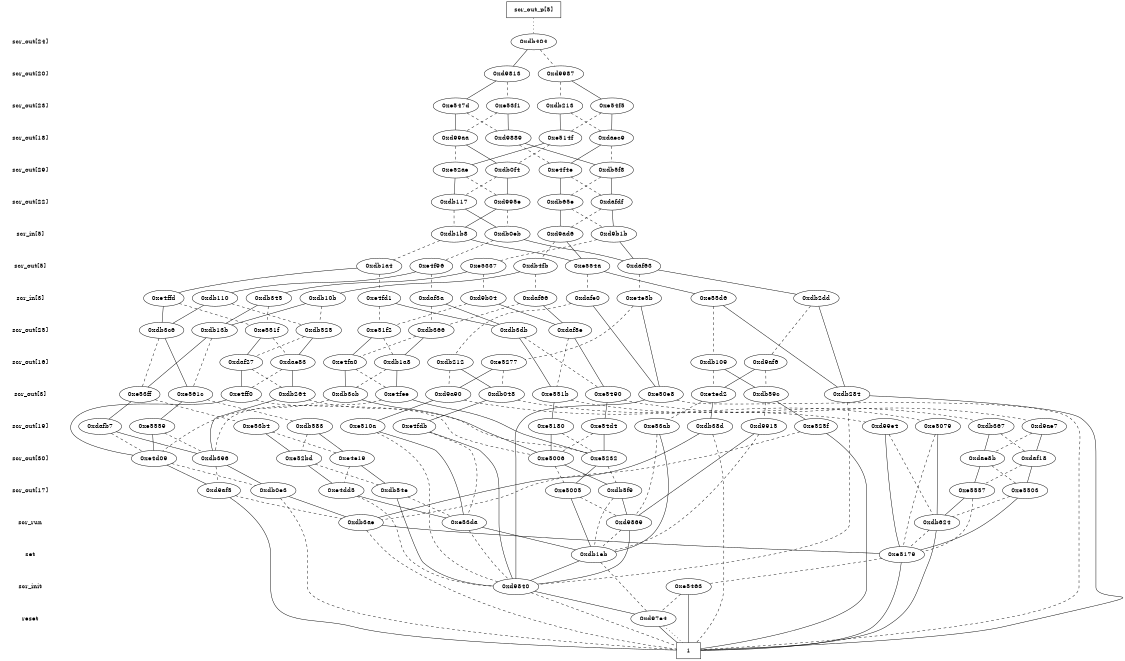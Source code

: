 digraph "DD" {
size = "7.5,10"
center = true;
edge [dir = none];
{ node [shape = plaintext];
  edge [style = invis];
  "CONST NODES" [style = invis];
" scr_out[24] " -> " scr_out[20] " -> " scr_out[23] " -> " scr_out[18] " -> " scr_out[29] " -> " scr_out[22] " -> " scr_in[5] " -> " scr_out[5] " -> " scr_in[3] " -> " scr_out[25] " -> " scr_out[16] " -> " scr_out[3] " -> " scr_out[19] " -> " scr_out[30] " -> " scr_out[17] " -> " scr_run " -> " set " -> " scr_init " -> " reset " -> "CONST NODES"; 
}
{ rank = same; node [shape = box]; edge [style = invis];
"  scr_out_p[5]  "; }
{ rank = same; " scr_out[24] ";
"0xdb404";
}
{ rank = same; " scr_out[20] ";
"0xd9813";
"0xd9987";
}
{ rank = same; " scr_out[23] ";
"0xe547d";
"0xdb213";
"0xe54f5";
"0xe53f1";
}
{ rank = same; " scr_out[18] ";
"0xd9889";
"0xe514f";
"0xd99aa";
"0xdaec9";
}
{ rank = same; " scr_out[29] ";
"0xe52ae";
"0xe4f4e";
"0xdb5f8";
"0xdb0f4";
}
{ rank = same; " scr_out[22] ";
"0xdb65e";
"0xdb117";
"0xdafdf";
"0xd995e";
}
{ rank = same; " scr_in[5] ";
"0xd9ad6";
"0xd9b1b";
"0xdb0eb";
"0xdb1b8";
}
{ rank = same; " scr_out[5] ";
"0xdaf63";
"0xe5337";
"0xdb1a4";
"0xe554a";
"0xdb4fb";
"0xe4f96";
}
{ rank = same; " scr_in[3] ";
"0xdb2dd";
"0xdb10b";
"0xdb110";
"0xd9b04";
"0xe4fd1";
"0xdb345";
"0xe4ffd";
"0xdafe0";
"0xe55d6";
"0xe4e5b";
"0xdaf66";
"0xdaf3a";
}
{ rank = same; " scr_out[25] ";
"0xdb525";
"0xdb366";
"0xdb3c6";
"0xdaf8e";
"0xe51f2";
"0xdb13b";
"0xe551f";
"0xdb3db";
}
{ rank = same; " scr_out[16] ";
"0xdb109";
"0xe4fa0";
"0xe5277";
"0xdae83";
"0xdaf27";
"0xdb212";
"0xdb1a8";
"0xd9af6";
}
{ rank = same; " scr_out[3] ";
"0xd9a90";
"0xe551b";
"0xe53ff";
"0xe4ff0";
"0xdb048";
"0xdb264";
"0xe561c";
"0xe4fee";
"0xe50e8";
"0xe5490";
"0xe4ed2";
"0xdb284";
"0xdb59c";
"0xdb3cb";
}
{ rank = same; " scr_out[19] ";
"0xd99e4";
"0xe525f";
"0xe510a";
"0xe53b4";
"0xd9915";
"0xdb38d";
"0xe5559";
"0xd9ae7";
"0xe54d4";
"0xdafb7";
"0xdb583";
"0xe53ab";
"0xe4fdb";
"0xe5180";
"0xdb367";
"0xe5079";
}
{ rank = same; " scr_out[30] ";
"0xe4e19";
"0xdae8b";
"0xe52bd";
"0xe5006";
"0xdb396";
"0xdaf18";
"0xe4d09";
"0xe5232";
}
{ rank = same; " scr_out[17] ";
"0xe5503";
"0xd9af5";
"0xe4dd5";
"0xdb5f9";
"0xdb0e3";
"0xe5005";
"0xdb54e";
"0xe5557";
}
{ rank = same; " scr_run ";
"0xe53da";
"0xdb3ae";
"0xd9869";
"0xdb624";
}
{ rank = same; " set ";
"0xe5179";
"0xdb1eb";
}
{ rank = same; " scr_init ";
"0xe5463";
"0xd9840";
}
{ rank = same; " reset ";
"0xd97e4";
}
{ rank = same; "CONST NODES";
{ node [shape = box]; "0xd979d";
}
}
"  scr_out_p[5]  " -> "0xdb404" [style = dotted];
"0xdb404" -> "0xd9813";
"0xdb404" -> "0xd9987" [style = dashed];
"0xd9813" -> "0xe547d";
"0xd9813" -> "0xe53f1" [style = dashed];
"0xd9987" -> "0xe54f5";
"0xd9987" -> "0xdb213" [style = dashed];
"0xe547d" -> "0xd99aa";
"0xe547d" -> "0xd9889" [style = dashed];
"0xdb213" -> "0xe514f";
"0xdb213" -> "0xdaec9" [style = dashed];
"0xe54f5" -> "0xdaec9";
"0xe54f5" -> "0xe514f" [style = dashed];
"0xe53f1" -> "0xd9889";
"0xe53f1" -> "0xd99aa" [style = dashed];
"0xd9889" -> "0xdb5f8";
"0xd9889" -> "0xe4f4e" [style = dashed];
"0xe514f" -> "0xe52ae";
"0xe514f" -> "0xdb0f4" [style = dashed];
"0xd99aa" -> "0xdb0f4";
"0xd99aa" -> "0xe52ae" [style = dashed];
"0xdaec9" -> "0xe4f4e";
"0xdaec9" -> "0xdb5f8" [style = dashed];
"0xe52ae" -> "0xdb117";
"0xe52ae" -> "0xd995e" [style = dashed];
"0xe4f4e" -> "0xdb65e";
"0xe4f4e" -> "0xdafdf" [style = dashed];
"0xdb5f8" -> "0xdafdf";
"0xdb5f8" -> "0xdb65e" [style = dashed];
"0xdb0f4" -> "0xd995e";
"0xdb0f4" -> "0xdb117" [style = dashed];
"0xdb65e" -> "0xd9ad6";
"0xdb65e" -> "0xd9b1b" [style = dashed];
"0xdb117" -> "0xdb0eb";
"0xdb117" -> "0xdb1b8" [style = dashed];
"0xdafdf" -> "0xd9b1b";
"0xdafdf" -> "0xd9ad6" [style = dashed];
"0xd995e" -> "0xdb1b8";
"0xd995e" -> "0xdb0eb" [style = dashed];
"0xd9ad6" -> "0xe554a";
"0xd9ad6" -> "0xdb4fb" [style = dashed];
"0xd9b1b" -> "0xdaf63";
"0xd9b1b" -> "0xe5337" [style = dashed];
"0xdb0eb" -> "0xdaf63";
"0xdb0eb" -> "0xe4f96" [style = dashed];
"0xdb1b8" -> "0xe554a";
"0xdb1b8" -> "0xdb1a4" [style = dashed];
"0xdaf63" -> "0xdb2dd";
"0xdaf63" -> "0xe4e5b" [style = dashed];
"0xe5337" -> "0xdb345";
"0xe5337" -> "0xd9b04" [style = dashed];
"0xdb1a4" -> "0xe4ffd";
"0xdb1a4" -> "0xe4fd1" [style = dashed];
"0xe554a" -> "0xe55d6";
"0xe554a" -> "0xdafe0" [style = dashed];
"0xdb4fb" -> "0xdb10b";
"0xdb4fb" -> "0xdaf66" [style = dashed];
"0xe4f96" -> "0xdb110";
"0xe4f96" -> "0xdaf3a" [style = dashed];
"0xdb2dd" -> "0xdb284";
"0xdb2dd" -> "0xd9af6" [style = dashed];
"0xdb10b" -> "0xdb13b";
"0xdb10b" -> "0xdb525" [style = dashed];
"0xdb110" -> "0xdb3c6";
"0xdb110" -> "0xdb525" [style = dashed];
"0xd9b04" -> "0xdaf8e";
"0xd9b04" -> "0xe51f2" [style = dashed];
"0xe4fd1" -> "0xdb3db";
"0xe4fd1" -> "0xe51f2" [style = dashed];
"0xdb345" -> "0xdb13b";
"0xdb345" -> "0xe551f" [style = dashed];
"0xe4ffd" -> "0xdb3c6";
"0xe4ffd" -> "0xe551f" [style = dashed];
"0xdafe0" -> "0xe50e8";
"0xdafe0" -> "0xdb212" [style = dashed];
"0xe55d6" -> "0xdb284";
"0xe55d6" -> "0xdb109" [style = dashed];
"0xe4e5b" -> "0xe50e8";
"0xe4e5b" -> "0xe5277" [style = dashed];
"0xdaf66" -> "0xdaf8e";
"0xdaf66" -> "0xdb366" [style = dashed];
"0xdaf3a" -> "0xdb3db";
"0xdaf3a" -> "0xdb366" [style = dashed];
"0xdb525" -> "0xdae83";
"0xdb525" -> "0xdaf27" [style = dashed];
"0xdb366" -> "0xdb1a8";
"0xdb366" -> "0xe4fa0" [style = dashed];
"0xdb3c6" -> "0xe561c";
"0xdb3c6" -> "0xe53ff" [style = dashed];
"0xdaf8e" -> "0xe5490";
"0xdaf8e" -> "0xe551b" [style = dashed];
"0xe51f2" -> "0xe4fa0";
"0xe51f2" -> "0xdb1a8" [style = dashed];
"0xdb13b" -> "0xe53ff";
"0xdb13b" -> "0xe561c" [style = dashed];
"0xe551f" -> "0xdaf27";
"0xe551f" -> "0xdae83" [style = dashed];
"0xdb3db" -> "0xe551b";
"0xdb3db" -> "0xe5490" [style = dashed];
"0xdb109" -> "0xdb59c";
"0xdb109" -> "0xe4ed2" [style = dashed];
"0xe4fa0" -> "0xdb3cb";
"0xe4fa0" -> "0xe4fee" [style = dashed];
"0xe5277" -> "0xd9a90";
"0xe5277" -> "0xdb048" [style = dashed];
"0xdae83" -> "0xdb264";
"0xdae83" -> "0xe4ff0" [style = dashed];
"0xdaf27" -> "0xe4ff0";
"0xdaf27" -> "0xdb264" [style = dashed];
"0xdb212" -> "0xdb048";
"0xdb212" -> "0xd9a90" [style = dashed];
"0xdb1a8" -> "0xe4fee";
"0xdb1a8" -> "0xdb3cb" [style = dashed];
"0xd9af6" -> "0xe4ed2";
"0xd9af6" -> "0xdb59c" [style = dashed];
"0xd9a90" -> "0xe510a";
"0xd9a90" -> "0xd99e4" [style = dashed];
"0xe551b" -> "0xe5180";
"0xe551b" -> "0xdb367" [style = dashed];
"0xe53ff" -> "0xdafb7";
"0xe53ff" -> "0xe53b4" [style = dashed];
"0xe4ff0" -> "0xe4d09";
"0xe4ff0" -> "0xe5006" [style = dashed];
"0xdb048" -> "0xe4fdb";
"0xdb048" -> "0xe5079" [style = dashed];
"0xdb264" -> "0xdb396";
"0xdb264" -> "0xe5232" [style = dashed];
"0xe561c" -> "0xe5559";
"0xe561c" -> "0xdb583" [style = dashed];
"0xe4fee" -> "0xe5232";
"0xe4fee" -> "0xdb396" [style = dashed];
"0xe50e8" -> "0xd9840";
"0xe50e8" -> "0xd979d" [style = dashed];
"0xe5490" -> "0xe54d4";
"0xe5490" -> "0xd9ae7" [style = dashed];
"0xe4ed2" -> "0xdb38d";
"0xe4ed2" -> "0xe53ab" [style = dashed];
"0xdb284" -> "0xd979d";
"0xdb284" -> "0xd9840" [style = dashed];
"0xdb59c" -> "0xe525f";
"0xdb59c" -> "0xd9915" [style = dashed];
"0xdb3cb" -> "0xe5006";
"0xdb3cb" -> "0xe4d09" [style = dashed];
"0xd99e4" -> "0xe5179";
"0xd99e4" -> "0xdb624" [style = dashed];
"0xe525f" -> "0xd979d";
"0xe525f" -> "0xdb3ae" [style = dashed];
"0xe510a" -> "0xe53da";
"0xe510a" -> "0xd9840" [style = dashed];
"0xe53b4" -> "0xe52bd";
"0xe53b4" -> "0xe4e19" [style = dashed];
"0xd9915" -> "0xd9869";
"0xd9915" -> "0xdb1eb" [style = dashed];
"0xdb38d" -> "0xdb3ae";
"0xdb38d" -> "0xd979d" [style = dashed];
"0xe5559" -> "0xe4d09";
"0xe5559" -> "0xdb396" [style = dashed];
"0xd9ae7" -> "0xdaf18";
"0xd9ae7" -> "0xdae8b" [style = dashed];
"0xe54d4" -> "0xe5232";
"0xe54d4" -> "0xe5006" [style = dashed];
"0xdafb7" -> "0xdb396";
"0xdafb7" -> "0xe4d09" [style = dashed];
"0xdb583" -> "0xe4e19";
"0xdb583" -> "0xe52bd" [style = dashed];
"0xe53ab" -> "0xdb1eb";
"0xe53ab" -> "0xd9869" [style = dashed];
"0xe4fdb" -> "0xd9840";
"0xe4fdb" -> "0xe53da" [style = dashed];
"0xe5180" -> "0xe5006";
"0xe5180" -> "0xe5232" [style = dashed];
"0xdb367" -> "0xdae8b";
"0xdb367" -> "0xdaf18" [style = dashed];
"0xe5079" -> "0xdb624";
"0xe5079" -> "0xe5179" [style = dashed];
"0xe4e19" -> "0xdb54e";
"0xe4e19" -> "0xe4dd5" [style = dashed];
"0xdae8b" -> "0xe5557";
"0xdae8b" -> "0xe5503" [style = dashed];
"0xe52bd" -> "0xe4dd5";
"0xe52bd" -> "0xdb54e" [style = dashed];
"0xe5006" -> "0xdb5f9";
"0xe5006" -> "0xe5005" [style = dashed];
"0xdb396" -> "0xdb0e3";
"0xdb396" -> "0xd9af5" [style = dashed];
"0xdaf18" -> "0xe5503";
"0xdaf18" -> "0xe5557" [style = dashed];
"0xe4d09" -> "0xd9af5";
"0xe4d09" -> "0xdb0e3" [style = dashed];
"0xe5232" -> "0xe5005";
"0xe5232" -> "0xdb5f9" [style = dashed];
"0xe5503" -> "0xe5179";
"0xe5503" -> "0xdb624" [style = dashed];
"0xd9af5" -> "0xd979d";
"0xd9af5" -> "0xdb3ae" [style = dashed];
"0xe4dd5" -> "0xe53da";
"0xe4dd5" -> "0xd9840" [style = dashed];
"0xdb5f9" -> "0xd9869";
"0xdb5f9" -> "0xdb1eb" [style = dashed];
"0xdb0e3" -> "0xdb3ae";
"0xdb0e3" -> "0xd979d" [style = dashed];
"0xe5005" -> "0xdb1eb";
"0xe5005" -> "0xd9869" [style = dashed];
"0xdb54e" -> "0xd9840";
"0xdb54e" -> "0xe53da" [style = dashed];
"0xe5557" -> "0xdb624";
"0xe5557" -> "0xe5179" [style = dashed];
"0xe53da" -> "0xdb1eb";
"0xe53da" -> "0xd9840" [style = dashed];
"0xdb3ae" -> "0xe5179";
"0xdb3ae" -> "0xd979d" [style = dashed];
"0xd9869" -> "0xd9840";
"0xd9869" -> "0xdb1eb" [style = dashed];
"0xdb624" -> "0xd979d";
"0xdb624" -> "0xe5179" [style = dashed];
"0xe5179" -> "0xd979d";
"0xe5179" -> "0xe5463" [style = dashed];
"0xdb1eb" -> "0xd9840";
"0xdb1eb" -> "0xd97e4" [style = dashed];
"0xe5463" -> "0xd979d";
"0xe5463" -> "0xd97e4" [style = dashed];
"0xd9840" -> "0xd97e4";
"0xd9840" -> "0xd979d" [style = dashed];
"0xd97e4" -> "0xd979d";
"0xd97e4" -> "0xd979d" [style = dotted];
"0xd979d" [label = "1"];
}
